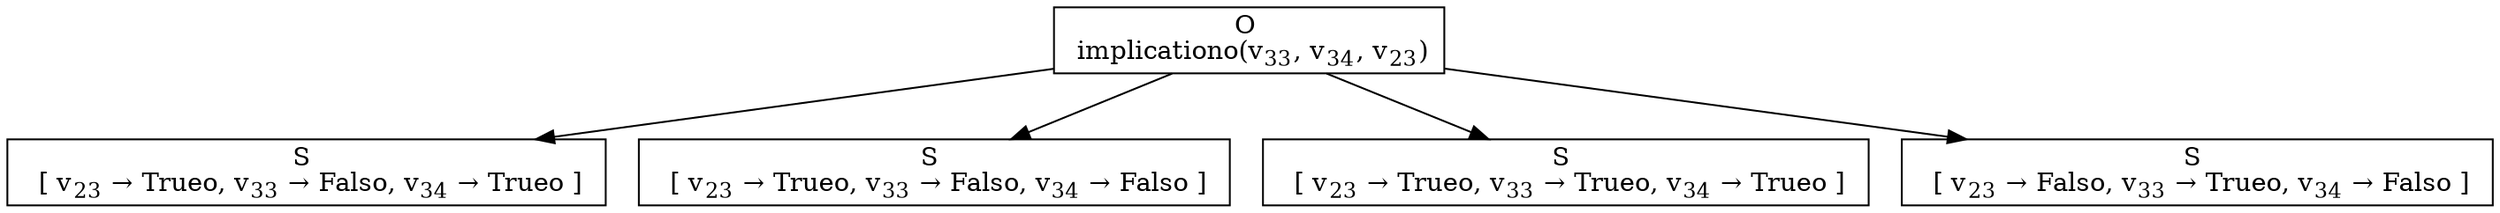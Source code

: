 digraph {
    graph [rankdir=TB
          ,bgcolor=transparent];
    node [shape=box
         ,fillcolor=white
         ,style=filled];
    0 [label=<O <BR/> implicationo(v<SUB>33</SUB>, v<SUB>34</SUB>, v<SUB>23</SUB>)>];
    1 [label=<S <BR/>  [ v<SUB>23</SUB> &rarr; Trueo, v<SUB>33</SUB> &rarr; Falso, v<SUB>34</SUB> &rarr; Trueo ] >];
    2 [label=<S <BR/>  [ v<SUB>23</SUB> &rarr; Trueo, v<SUB>33</SUB> &rarr; Falso, v<SUB>34</SUB> &rarr; Falso ] >];
    3 [label=<S <BR/>  [ v<SUB>23</SUB> &rarr; Trueo, v<SUB>33</SUB> &rarr; Trueo, v<SUB>34</SUB> &rarr; Trueo ] >];
    4 [label=<S <BR/>  [ v<SUB>23</SUB> &rarr; Falso, v<SUB>33</SUB> &rarr; Trueo, v<SUB>34</SUB> &rarr; Falso ] >];
    0 -> 1 [label=""];
    0 -> 2 [label=""];
    0 -> 3 [label=""];
    0 -> 4 [label=""];
}